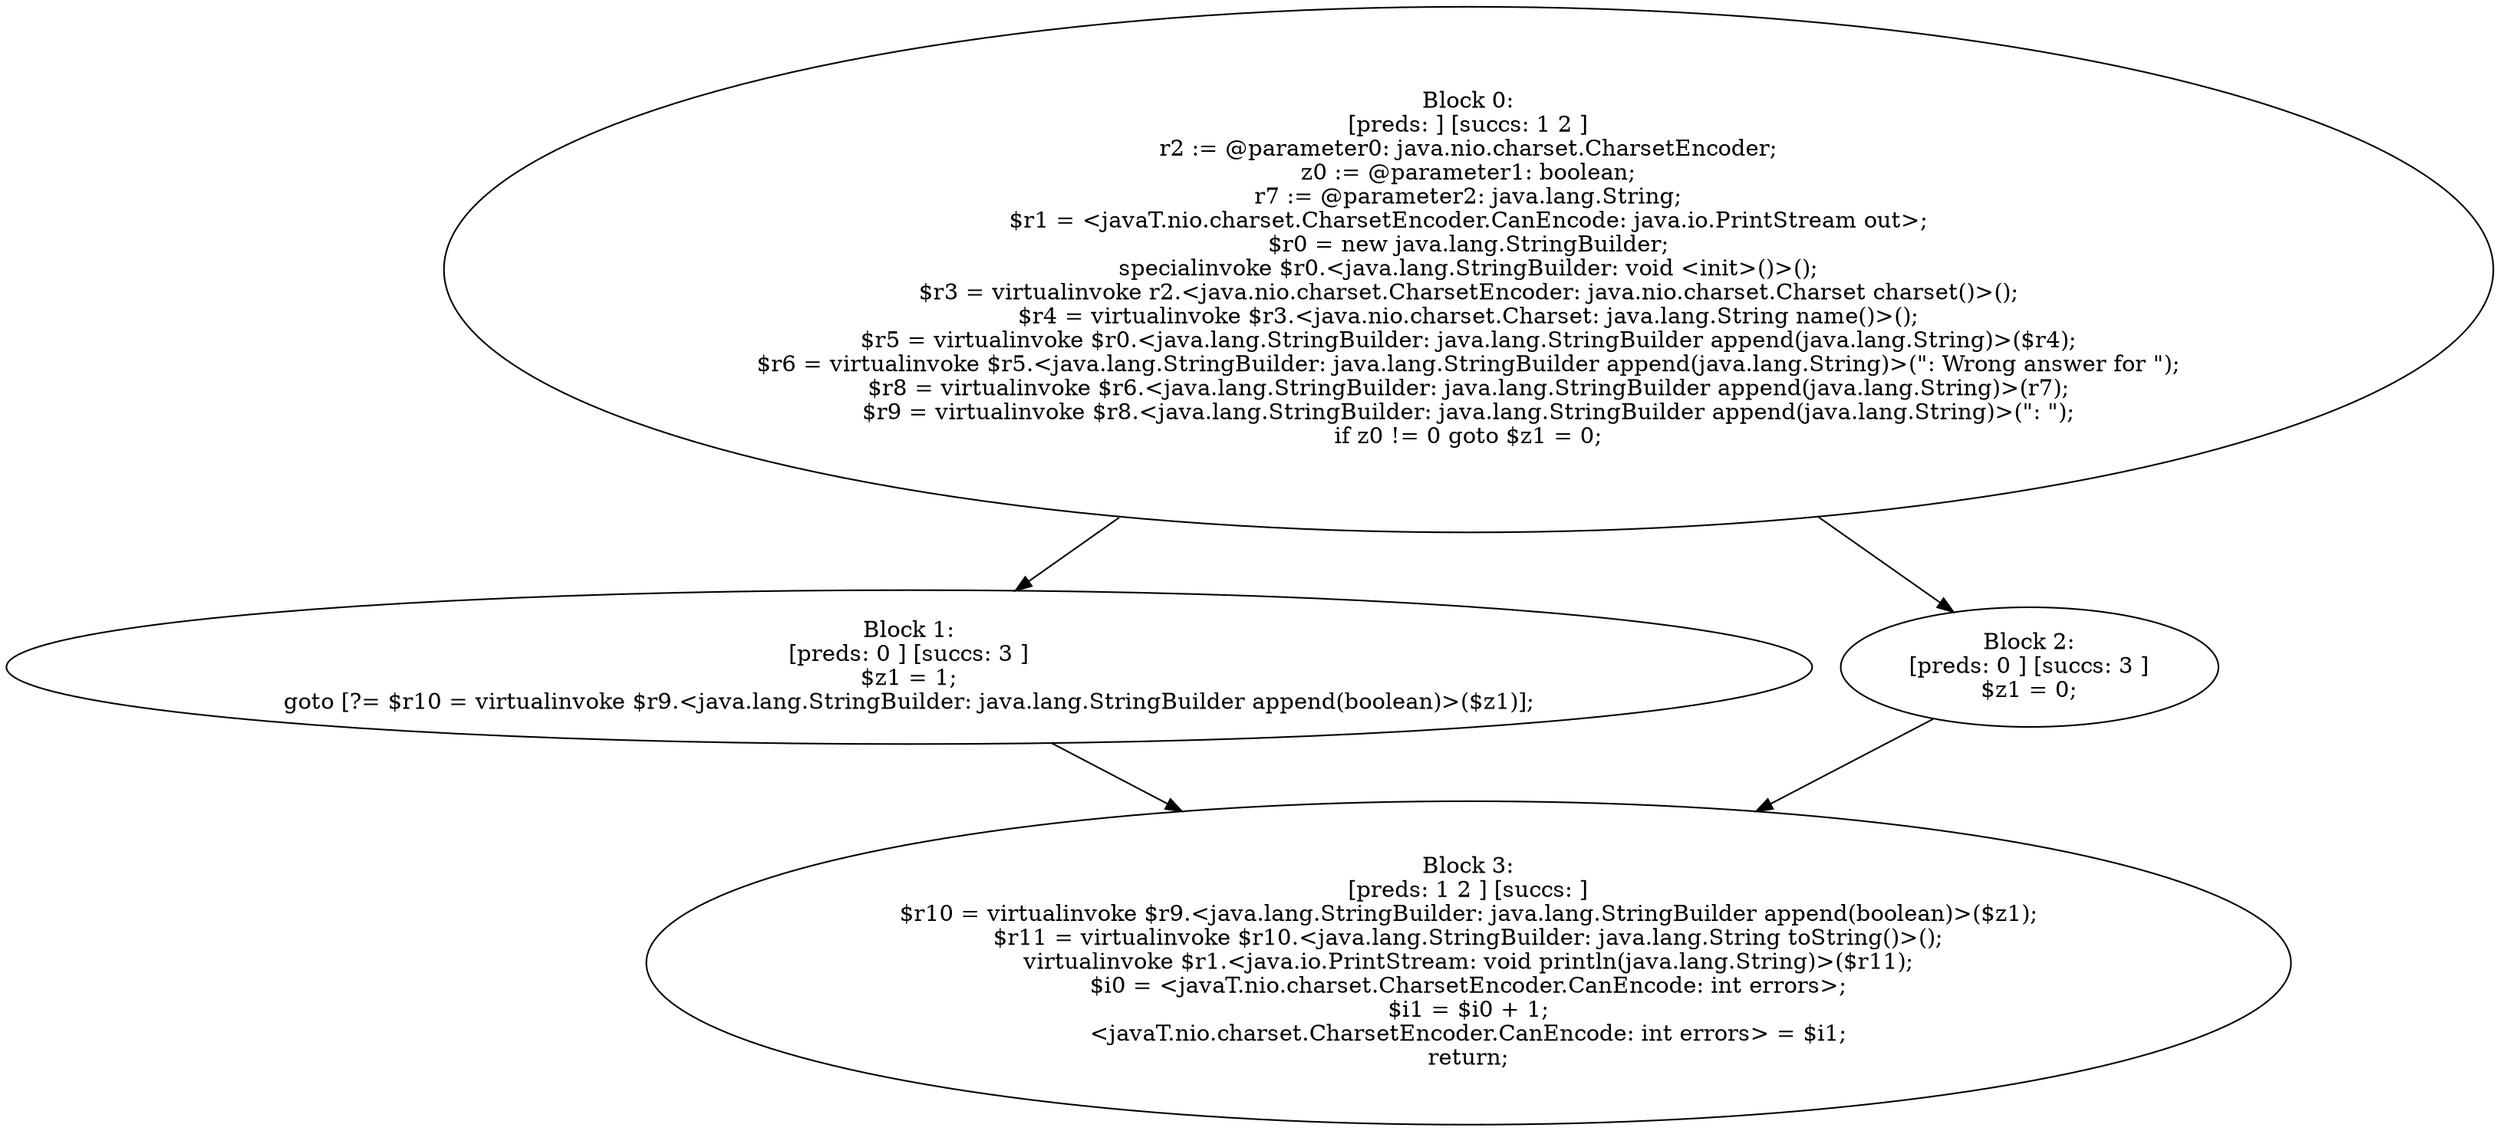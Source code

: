 digraph "unitGraph" {
    "Block 0:
[preds: ] [succs: 1 2 ]
r2 := @parameter0: java.nio.charset.CharsetEncoder;
z0 := @parameter1: boolean;
r7 := @parameter2: java.lang.String;
$r1 = <javaT.nio.charset.CharsetEncoder.CanEncode: java.io.PrintStream out>;
$r0 = new java.lang.StringBuilder;
specialinvoke $r0.<java.lang.StringBuilder: void <init>()>();
$r3 = virtualinvoke r2.<java.nio.charset.CharsetEncoder: java.nio.charset.Charset charset()>();
$r4 = virtualinvoke $r3.<java.nio.charset.Charset: java.lang.String name()>();
$r5 = virtualinvoke $r0.<java.lang.StringBuilder: java.lang.StringBuilder append(java.lang.String)>($r4);
$r6 = virtualinvoke $r5.<java.lang.StringBuilder: java.lang.StringBuilder append(java.lang.String)>(\": Wrong answer for \");
$r8 = virtualinvoke $r6.<java.lang.StringBuilder: java.lang.StringBuilder append(java.lang.String)>(r7);
$r9 = virtualinvoke $r8.<java.lang.StringBuilder: java.lang.StringBuilder append(java.lang.String)>(\": \");
if z0 != 0 goto $z1 = 0;
"
    "Block 1:
[preds: 0 ] [succs: 3 ]
$z1 = 1;
goto [?= $r10 = virtualinvoke $r9.<java.lang.StringBuilder: java.lang.StringBuilder append(boolean)>($z1)];
"
    "Block 2:
[preds: 0 ] [succs: 3 ]
$z1 = 0;
"
    "Block 3:
[preds: 1 2 ] [succs: ]
$r10 = virtualinvoke $r9.<java.lang.StringBuilder: java.lang.StringBuilder append(boolean)>($z1);
$r11 = virtualinvoke $r10.<java.lang.StringBuilder: java.lang.String toString()>();
virtualinvoke $r1.<java.io.PrintStream: void println(java.lang.String)>($r11);
$i0 = <javaT.nio.charset.CharsetEncoder.CanEncode: int errors>;
$i1 = $i0 + 1;
<javaT.nio.charset.CharsetEncoder.CanEncode: int errors> = $i1;
return;
"
    "Block 0:
[preds: ] [succs: 1 2 ]
r2 := @parameter0: java.nio.charset.CharsetEncoder;
z0 := @parameter1: boolean;
r7 := @parameter2: java.lang.String;
$r1 = <javaT.nio.charset.CharsetEncoder.CanEncode: java.io.PrintStream out>;
$r0 = new java.lang.StringBuilder;
specialinvoke $r0.<java.lang.StringBuilder: void <init>()>();
$r3 = virtualinvoke r2.<java.nio.charset.CharsetEncoder: java.nio.charset.Charset charset()>();
$r4 = virtualinvoke $r3.<java.nio.charset.Charset: java.lang.String name()>();
$r5 = virtualinvoke $r0.<java.lang.StringBuilder: java.lang.StringBuilder append(java.lang.String)>($r4);
$r6 = virtualinvoke $r5.<java.lang.StringBuilder: java.lang.StringBuilder append(java.lang.String)>(\": Wrong answer for \");
$r8 = virtualinvoke $r6.<java.lang.StringBuilder: java.lang.StringBuilder append(java.lang.String)>(r7);
$r9 = virtualinvoke $r8.<java.lang.StringBuilder: java.lang.StringBuilder append(java.lang.String)>(\": \");
if z0 != 0 goto $z1 = 0;
"->"Block 1:
[preds: 0 ] [succs: 3 ]
$z1 = 1;
goto [?= $r10 = virtualinvoke $r9.<java.lang.StringBuilder: java.lang.StringBuilder append(boolean)>($z1)];
";
    "Block 0:
[preds: ] [succs: 1 2 ]
r2 := @parameter0: java.nio.charset.CharsetEncoder;
z0 := @parameter1: boolean;
r7 := @parameter2: java.lang.String;
$r1 = <javaT.nio.charset.CharsetEncoder.CanEncode: java.io.PrintStream out>;
$r0 = new java.lang.StringBuilder;
specialinvoke $r0.<java.lang.StringBuilder: void <init>()>();
$r3 = virtualinvoke r2.<java.nio.charset.CharsetEncoder: java.nio.charset.Charset charset()>();
$r4 = virtualinvoke $r3.<java.nio.charset.Charset: java.lang.String name()>();
$r5 = virtualinvoke $r0.<java.lang.StringBuilder: java.lang.StringBuilder append(java.lang.String)>($r4);
$r6 = virtualinvoke $r5.<java.lang.StringBuilder: java.lang.StringBuilder append(java.lang.String)>(\": Wrong answer for \");
$r8 = virtualinvoke $r6.<java.lang.StringBuilder: java.lang.StringBuilder append(java.lang.String)>(r7);
$r9 = virtualinvoke $r8.<java.lang.StringBuilder: java.lang.StringBuilder append(java.lang.String)>(\": \");
if z0 != 0 goto $z1 = 0;
"->"Block 2:
[preds: 0 ] [succs: 3 ]
$z1 = 0;
";
    "Block 1:
[preds: 0 ] [succs: 3 ]
$z1 = 1;
goto [?= $r10 = virtualinvoke $r9.<java.lang.StringBuilder: java.lang.StringBuilder append(boolean)>($z1)];
"->"Block 3:
[preds: 1 2 ] [succs: ]
$r10 = virtualinvoke $r9.<java.lang.StringBuilder: java.lang.StringBuilder append(boolean)>($z1);
$r11 = virtualinvoke $r10.<java.lang.StringBuilder: java.lang.String toString()>();
virtualinvoke $r1.<java.io.PrintStream: void println(java.lang.String)>($r11);
$i0 = <javaT.nio.charset.CharsetEncoder.CanEncode: int errors>;
$i1 = $i0 + 1;
<javaT.nio.charset.CharsetEncoder.CanEncode: int errors> = $i1;
return;
";
    "Block 2:
[preds: 0 ] [succs: 3 ]
$z1 = 0;
"->"Block 3:
[preds: 1 2 ] [succs: ]
$r10 = virtualinvoke $r9.<java.lang.StringBuilder: java.lang.StringBuilder append(boolean)>($z1);
$r11 = virtualinvoke $r10.<java.lang.StringBuilder: java.lang.String toString()>();
virtualinvoke $r1.<java.io.PrintStream: void println(java.lang.String)>($r11);
$i0 = <javaT.nio.charset.CharsetEncoder.CanEncode: int errors>;
$i1 = $i0 + 1;
<javaT.nio.charset.CharsetEncoder.CanEncode: int errors> = $i1;
return;
";
}
